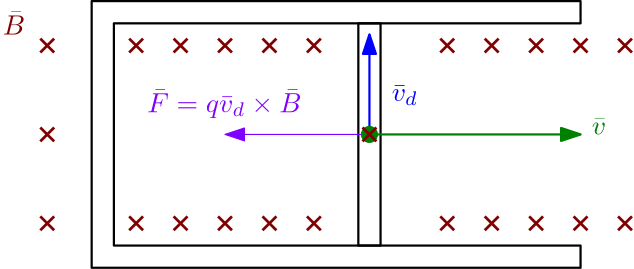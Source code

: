 <?xml version="1.0"?>
<!DOCTYPE ipe SYSTEM "ipe.dtd">
<ipe version="70218" creator="Ipe 7.2.28">
<info created="D:20241206191929" modified="D:20241206191929"/>
<ipestyle name="basic">
<symbol name="arrow/arc(spx)">
<path stroke="sym-stroke" fill="sym-stroke" pen="sym-pen">
0 0 m
-1 0.333 l
-1 -0.333 l
h
</path>
</symbol>
<symbol name="arrow/farc(spx)">
<path stroke="sym-stroke" fill="white" pen="sym-pen">
0 0 m
-1 0.333 l
-1 -0.333 l
h
</path>
</symbol>
<symbol name="arrow/ptarc(spx)">
<path stroke="sym-stroke" fill="sym-stroke" pen="sym-pen">
0 0 m
-1 0.333 l
-0.8 0 l
-1 -0.333 l
h
</path>
</symbol>
<symbol name="arrow/fptarc(spx)">
<path stroke="sym-stroke" fill="white" pen="sym-pen">
0 0 m
-1 0.333 l
-0.8 0 l
-1 -0.333 l
h
</path>
</symbol>
<symbol name="mark/circle(sx)" transformations="translations">
<path fill="sym-stroke">
0.6 0 0 0.6 0 0 e
0.4 0 0 0.4 0 0 e
</path>
</symbol>
<symbol name="mark/disk(sx)" transformations="translations">
<path fill="sym-stroke">
0.6 0 0 0.6 0 0 e
</path>
</symbol>
<symbol name="mark/fdisk(sfx)" transformations="translations">
<group>
<path fill="sym-fill">
0.5 0 0 0.5 0 0 e
</path>
<path fill="sym-stroke" fillrule="eofill">
0.6 0 0 0.6 0 0 e
0.4 0 0 0.4 0 0 e
</path>
</group>
</symbol>
<symbol name="mark/box(sx)" transformations="translations">
<path fill="sym-stroke" fillrule="eofill">
-0.6 -0.6 m
0.6 -0.6 l
0.6 0.6 l
-0.6 0.6 l
h
-0.4 -0.4 m
0.4 -0.4 l
0.4 0.4 l
-0.4 0.4 l
h
</path>
</symbol>
<symbol name="mark/square(sx)" transformations="translations">
<path fill="sym-stroke">
-0.6 -0.6 m
0.6 -0.6 l
0.6 0.6 l
-0.6 0.6 l
h
</path>
</symbol>
<symbol name="mark/fsquare(sfx)" transformations="translations">
<group>
<path fill="sym-fill">
-0.5 -0.5 m
0.5 -0.5 l
0.5 0.5 l
-0.5 0.5 l
h
</path>
<path fill="sym-stroke" fillrule="eofill">
-0.6 -0.6 m
0.6 -0.6 l
0.6 0.6 l
-0.6 0.6 l
h
-0.4 -0.4 m
0.4 -0.4 l
0.4 0.4 l
-0.4 0.4 l
h
</path>
</group>
</symbol>
<symbol name="mark/cross(sx)" transformations="translations">
<group>
<path fill="sym-stroke">
-0.43 -0.57 m
0.57 0.43 l
0.43 0.57 l
-0.57 -0.43 l
h
</path>
<path fill="sym-stroke">
-0.43 0.57 m
0.57 -0.43 l
0.43 -0.57 l
-0.57 0.43 l
h
</path>
</group>
</symbol>
<symbol name="arrow/fnormal(spx)">
<path stroke="sym-stroke" fill="white" pen="sym-pen">
0 0 m
-1 0.333 l
-1 -0.333 l
h
</path>
</symbol>
<symbol name="arrow/pointed(spx)">
<path stroke="sym-stroke" fill="sym-stroke" pen="sym-pen">
0 0 m
-1 0.333 l
-0.8 0 l
-1 -0.333 l
h
</path>
</symbol>
<symbol name="arrow/fpointed(spx)">
<path stroke="sym-stroke" fill="white" pen="sym-pen">
0 0 m
-1 0.333 l
-0.8 0 l
-1 -0.333 l
h
</path>
</symbol>
<symbol name="arrow/linear(spx)">
<path stroke="sym-stroke" pen="sym-pen">
-1 0.333 m
0 0 l
-1 -0.333 l
</path>
</symbol>
<symbol name="arrow/fdouble(spx)">
<path stroke="sym-stroke" fill="white" pen="sym-pen">
0 0 m
-1 0.333 l
-1 -0.333 l
h
-1 0 m
-2 0.333 l
-2 -0.333 l
h
</path>
</symbol>
<symbol name="arrow/double(spx)">
<path stroke="sym-stroke" fill="sym-stroke" pen="sym-pen">
0 0 m
-1 0.333 l
-1 -0.333 l
h
-1 0 m
-2 0.333 l
-2 -0.333 l
h
</path>
</symbol>
<symbol name="arrow/mid-normal(spx)">
<path stroke="sym-stroke" fill="sym-stroke" pen="sym-pen">
0.5 0 m
-0.5 0.333 l
-0.5 -0.333 l
h
</path>
</symbol>
<symbol name="arrow/mid-fnormal(spx)">
<path stroke="sym-stroke" fill="white" pen="sym-pen">
0.5 0 m
-0.5 0.333 l
-0.5 -0.333 l
h
</path>
</symbol>
<symbol name="arrow/mid-pointed(spx)">
<path stroke="sym-stroke" fill="sym-stroke" pen="sym-pen">
0.5 0 m
-0.5 0.333 l
-0.3 0 l
-0.5 -0.333 l
h
</path>
</symbol>
<symbol name="arrow/mid-fpointed(spx)">
<path stroke="sym-stroke" fill="white" pen="sym-pen">
0.5 0 m
-0.5 0.333 l
-0.3 0 l
-0.5 -0.333 l
h
</path>
</symbol>
<symbol name="arrow/mid-double(spx)">
<path stroke="sym-stroke" fill="sym-stroke" pen="sym-pen">
1 0 m
0 0.333 l
0 -0.333 l
h
0 0 m
-1 0.333 l
-1 -0.333 l
h
</path>
</symbol>
<symbol name="arrow/mid-fdouble(spx)">
<path stroke="sym-stroke" fill="white" pen="sym-pen">
1 0 m
0 0.333 l
0 -0.333 l
h
0 0 m
-1 0.333 l
-1 -0.333 l
h
</path>
</symbol>
<anglesize name="22.5 deg" value="22.5"/>
<anglesize name="30 deg" value="30"/>
<anglesize name="45 deg" value="45"/>
<anglesize name="60 deg" value="60"/>
<anglesize name="90 deg" value="90"/>
<arrowsize name="large" value="10"/>
<arrowsize name="small" value="5"/>
<arrowsize name="tiny" value="3"/>
<color name="blue" value="0 0 1"/>
<color name="brown" value="0.647 0.165 0.165"/>
<color name="darkblue" value="0 0 0.545"/>
<color name="darkcyan" value="0 0.545 0.545"/>
<color name="darkgray" value="0.663"/>
<color name="darkgreen" value="0 0.392 0"/>
<color name="darkmagenta" value="0.545 0 0.545"/>
<color name="darkorange" value="1 0.549 0"/>
<color name="darkred" value="0.545 0 0"/>
<color name="gold" value="1 0.843 0"/>
<color name="gray" value="0.745"/>
<color name="green" value="0 1 0"/>
<color name="lightblue" value="0.678 0.847 0.902"/>
<color name="lightcyan" value="0.878 1 1"/>
<color name="lightgray" value="0.827"/>
<color name="lightgreen" value="0.565 0.933 0.565"/>
<color name="lightyellow" value="1 1 0.878"/>
<color name="navy" value="0 0 0.502"/>
<color name="orange" value="1 0.647 0"/>
<color name="pink" value="1 0.753 0.796"/>
<color name="purple" value="0.627 0.125 0.941"/>
<color name="red" value="1 0 0"/>
<color name="seagreen" value="0.18 0.545 0.341"/>
<color name="turquoise" value="0.251 0.878 0.816"/>
<color name="violet" value="0.933 0.51 0.933"/>
<color name="yellow" value="1 1 0"/>
<dashstyle name="dash dot dotted" value="[4 2 1 2 1 2] 0"/>
<dashstyle name="dash dotted" value="[4 2 1 2] 0"/>
<dashstyle name="dashed" value="[4] 0"/>
<dashstyle name="dotted" value="[1 3] 0"/>
<gridsize name="10 pts (~3.5 mm)" value="10"/>
<gridsize name="14 pts (~5 mm)" value="14"/>
<gridsize name="16 pts (~6 mm)" value="16"/>
<gridsize name="20 pts (~7 mm)" value="20"/>
<gridsize name="28 pts (~10 mm)" value="28"/>
<gridsize name="32 pts (~12 mm)" value="32"/>
<gridsize name="4 pts" value="4"/>
<gridsize name="56 pts (~20 mm)" value="56"/>
<gridsize name="8 pts (~3 mm)" value="8"/>
<opacity name="10%" value="0.1"/>
<opacity name="30%" value="0.3"/>
<opacity name="50%" value="0.5"/>
<opacity name="75%" value="0.75"/>
<pen name="fat" value="1.2"/>
<pen name="heavier" value="0.8"/>
<pen name="ultrafat" value="2"/>
<symbolsize name="large" value="5"/>
<symbolsize name="small" value="2"/>
<symbolsize name="tiny" value="1.1"/>
<textsize name="Huge" value="\Huge"/>
<textsize name="LARGE" value="\LARGE"/>
<textsize name="Large" value="\Large"/>
<textsize name="footnote" value="\footnotesize"/>
<textsize name="huge" value="\huge"/>
<textsize name="large" value="\large"/>
<textsize name="script" value="\scriptsize"/>
<textsize name="small" value="\small"/>
<textsize name="tiny" value="\tiny"/>
<textstyle name="center" begin="\begin{center}" end="\end{center}"/>
<textstyle name="item" begin="\begin{itemize}\item{}" end="\end{itemize}"/>
<textstyle name="itemize" begin="\begin{itemize}" end="\end{itemize}"/>
<tiling name="falling" angle="-60" step="4" width="1"/>
<tiling name="rising" angle="30" step="4" width="1"/>
</ipestyle>
<page>
<layer name="alpha"/>
<view layers="alpha" active="alpha"/>
<path layer="alpha" matrix="1 0 0 1 -24 -8" stroke="0" pen="heavier">
384 736 m
208 736 l
208 640 l
384 640 l
384 648 l
216 648 l
216 728 l
384 728 l
h
</path>
<path matrix="1 0 0 1 -24 -8" stroke="0" pen="heavier">
304 728 m
304 648 l
312 648 l
312 728 l
h
</path>
<use matrix="1 0 0 1 -24 -8" name="mark/cross(sx)" pos="192 720" size="large" stroke="0.502 0 0"/>
<use matrix="1 0 0 1 -24 -8" name="mark/cross(sx)" pos="192 688" size="large" stroke="0.502 0 0"/>
<use matrix="1 0 0 1 -24 -8" name="mark/cross(sx)" pos="192 656" size="large" stroke="0.502 0 0"/>
<use matrix="1 0 0 1 8 -8" name="mark/cross(sx)" pos="192 720" size="large" stroke="0.502 0 0"/>
<use matrix="1 0 0 1 8 -8" name="mark/cross(sx)" pos="192 656" size="large" stroke="0.502 0 0"/>
<use matrix="1 0 0 1 24 -8" name="mark/cross(sx)" pos="192 720" size="large" stroke="0.502 0 0"/>
<use matrix="1 0 0 1 24 -8" name="mark/cross(sx)" pos="192 656" size="large" stroke="0.502 0 0"/>
<use matrix="1 0 0 1 40 -8" name="mark/cross(sx)" pos="192 720" size="large" stroke="0.502 0 0"/>
<use matrix="1 0 0 1 40 -8" name="mark/cross(sx)" pos="192 656" size="large" stroke="0.502 0 0"/>
<use matrix="1 0 0 1 56 -8" name="mark/cross(sx)" pos="192 720" size="large" stroke="0.502 0 0"/>
<use matrix="1 0 0 1 56 -8" name="mark/cross(sx)" pos="192 656" size="large" stroke="0.502 0 0"/>
<use matrix="1 0 0 1 72 -8" name="mark/cross(sx)" pos="192 720" size="large" stroke="0.502 0 0"/>
<use matrix="1 0 0 1 72 -8" name="mark/cross(sx)" pos="192 656" size="large" stroke="0.502 0 0"/>
<use matrix="1 0 0 1 120 -8" name="mark/cross(sx)" pos="192 720" size="large" stroke="0.502 0 0"/>
<use matrix="1 0 0 1 120 -8" name="mark/cross(sx)" pos="192 656" size="large" stroke="0.502 0 0"/>
<use matrix="1 0 0 1 136 -8" name="mark/cross(sx)" pos="192 720" size="large" stroke="0.502 0 0"/>
<use matrix="1 0 0 1 136 -8" name="mark/cross(sx)" pos="192 656" size="large" stroke="0.502 0 0"/>
<use matrix="1 0 0 1 152 -8" name="mark/cross(sx)" pos="192 720" size="large" stroke="0.502 0 0"/>
<use matrix="1 0 0 1 152 -8" name="mark/cross(sx)" pos="192 656" size="large" stroke="0.502 0 0"/>
<use matrix="1 0 0 1 168 -8" name="mark/cross(sx)" pos="192 720" size="large" stroke="0.502 0 0"/>
<use matrix="1 0 0 1 168 -8" name="mark/cross(sx)" pos="192 656" size="large" stroke="0.502 0 0"/>
<use matrix="1 0 0 1 184 -8" name="mark/cross(sx)" pos="192 720" size="large" stroke="0.502 0 0"/>
<use matrix="1 0 0 1 184 -8" name="mark/cross(sx)" pos="192 656" size="large" stroke="0.502 0 0"/>
<text matrix="1 0 0 1 -24 -8" transformations="translations" pos="176 724" stroke="0.502 0 0" type="label" width="8.057" height="8.175" depth="0" valign="baseline" style="math">\bar B</text>
<path matrix="1 0 0 1 -24 -8" stroke="0 0.502 0" pen="heavier" arrow="normal/normal">
308 688 m
384 688 l
</path>
<text matrix="1 0 0 1 -36 -8" transformations="translations" pos="400 688" stroke="0 0.502 0" type="label" width="5.187" height="5.657" depth="0" valign="baseline" style="math">\bar v</text>
<path matrix="1 0 0 1 -24 -8" stroke="0 0 1" pen="heavier" arrow="normal/normal">
308 688 m
308 724 l
</path>
<text matrix="1 0 0 1 -108 4" transformations="translations" pos="400 688" stroke="0 0 1" type="label" width="9.475" height="5.661" depth="1.49" valign="baseline" style="math">\bar v_d</text>
<path stroke="0.502 0 1" arrow="normal/normal">
284 680 m
232 680 l
</path>
<use matrix="1 0 0 1 -24 -8" name="mark/disk(sx)" pos="308 688" size="large" stroke="0 0.502 0"/>
<use matrix="1 0 0 1 -24 -8" name="mark/disk(sx)" pos="308 688" size="large" stroke="0 0.502 0"/>
<use matrix="1 0 0 1 92 24" name="mark/cross(sx)" pos="192 656" size="large" stroke="0.502 0 0"/>
<text matrix="1 0 0 1 -196 0" transformations="translations" pos="400 688" stroke="0.502 0 1" type="label" width="55.586" height="8.182" depth="1.93" valign="baseline" style="math">\bar F = q\bar v_d\times \bar B</text>
</page>
</ipe>
